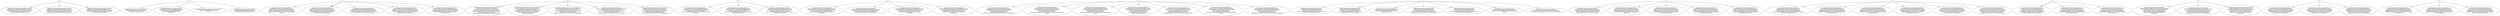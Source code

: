 digraph Dendrogram {
	10 -> "SupplyDepot,Barracks,Refinery,Orbital Command
,Reaper,CommandCenter,SupplyDepot,Factory
,Refinery,Bunker,Orbital Command,FactoryTechLab
,Starport,BarracksReactor,Siege Tank,Viking
,SupplyDepot,Refinery,Siege Tank"
	0 -> "SupplyDepot,Barracks,Refinery,Barracks
,Refinery,Reaper,Orbital Command,Reaper
,SupplyDepot,Reaper,Factory"
	3 -> "SupplyDepot,Barracks,Refinery,Refinery
,Reaper,Orbital Command,SupplyDepot,Factory
,Reaper,CommandCenter,Hellion,BarracksReactor
,Starport,SupplyDepot,Widow Mine,FactoryTechLab
,Medivac,Orbital Command,FactoryTechLab,Refinery
,Cyclone"
	10 -> "SupplyDepot,Barracks,Refinery,Orbital Command
,Reaper,CommandCenter,SupplyDepot,Factory
,Refinery,BarracksReactor,Bunker,Orbital Command
,Starport,FactoryTechLab,Refinery,FactoryTechLab
,Raven,Cyclone,SupplyDepot,CommandCenter
"
	0 -> "SupplyDepot,Barracks,Refinery,Barracks
,Reaper,Orbital Command,SupplyDepot,Reaper
,Reaper,CommandCenter,Refinery,Reaper
,SupplyDepot,Reaper,Reaper,Bunker
,SupplyDepot"
	3 -> "SupplyDepot,Barracks,Refinery,Refinery
,Reaper,Orbital Command,SupplyDepot,Factory
,Reaper,CommandCenter,Hellion,BarracksReactor
,Starport,SupplyDepot,Widow Mine,FactoryTechLab
,Medivac,Orbital Command,Cyclone,Refinery
,StarportTechLab,SupplyDepot"
	13 -> "SupplyDepot,Refinery,Barracks,Orbital Command
,Reaper,CommandCenter,Factory,Refinery
,BarracksReactor,SupplyDepot,Starport,Hellion
,Hellion,BarracksTechLab,Orbital Command,Hellion
,Hellion,Marauder,Concussive Shells,Orbital Command
,Medivac,Hellion,Hellion,Marauder
,SupplyDepot,StarportTechLab,Refinery,SupplyDepot
"
	3 -> "SupplyDepot,Barracks,Refinery,Refinery
,Reaper,Orbital Command,SupplyDepot,Factory
,Reaper,CommandCenter,Hellion,BarracksReactor
,Starport,SupplyDepot,FactoryTechLab,FactoryTechLab
,Raven,Orbital Command,Refinery,Cyclone
"
	6 -> "SupplyDepot,Barracks,Refinery,Refinery
,Reaper,Orbital Command,SupplyDepot,Factory
,BarracksReactor,CommandCenter,Hellion,Reaper
,Reaper,SupplyDepot,Hellion,Starport
,FactoryTechLab,Medivac,Siege Tank,Orbital Command
,Refinery"
	11 -> "SupplyDepot,Barracks,Refinery,Reaper
,Orbital Command,CommandCenter,SupplyDepot,Reaper
,Refinery,Factory,BarracksReactor,Orbital Command
,FactoryTechLab,Starport,Refinery,Bunker
,Cyclone,SupplyDepot,StarportTechLab,Siege Tank
,SupplyDepot"
	6 -> "SupplyDepot,Barracks,Refinery,Refinery
,Reaper,Orbital Command,SupplyDepot,Factory
,BarracksReactor,CommandCenter,Hellion,Reaper
,Reaper,SupplyDepot,Hellion,Starport
,FactoryTechLab,Refinery,Siege Tank,Orbital Command
,StarportTechLab,Raven"
	8 -> "SupplyDepot,Barracks,Refinery,Refinery
,Reaper,Orbital Command,SupplyDepot,Factory
,BarracksReactor,CommandCenter,Hellion,Reaper
,Reaper,SupplyDepot,Hellion,Starport
,Reaper,Reaper,Hellion,Refinery
,Orbital Command,FactoryTechLab,StarportTechLab,Cyclone
"
	1 -> "SupplyDepot,Barracks,Refinery,Barracks
,Reaper,Orbital Command,Refinery,Reaper
,SupplyDepot,Reaper,Reaper,Factory
,Reaper,CommandCenter,SupplyDepot,FactoryTechLab
,Starport,Cyclone,StarportTechLab"
	2 -> "SupplyDepot,Barracks,Refinery,Refinery
,Reaper,Orbital Command,SupplyDepot,Factory
,Reaper,CommandCenter,Hellion,BarracksReactor
,Starport,SupplyDepot,FactoryTechLab,Cyclone
,StarportTechLab,Cyclone,Orbital Command"
	1 -> "SupplyDepot,Barracks,Refinery,Barracks
,Reaper,Orbital Command,Refinery,Reaper
,Reaper,SupplyDepot,Reaper,Reaper
,Factory,Reaper,SupplyDepot,FactoryTechLab
,CommandCenter,Starport,Cyclone"
	8 -> "SupplyDepot,Barracks,Refinery,Refinery
,Orbital Command,Reaper,SupplyDepot,Factory
,BarracksReactor,CommandCenter,Hellion,Reaper
,Reaper,SupplyDepot,Hellion,Starport
,Reaper,Reaper,Hellion,Refinery
,FactoryTechLab,StarportTechLab,Orbital Command,SupplyDepot
,Cyclone"
	2 -> "SupplyDepot,Barracks,Refinery,Refinery
,Reaper,Orbital Command,SupplyDepot,Factory
,Reaper,CommandCenter,Hellion,BarracksReactor
,Starport,SupplyDepot,FactoryTechLab,Cyclone
,Refinery,StarportTechLab,Orbital Command,Raven
,Siege Tank"
	11 -> "SupplyDepot,Barracks,Refinery,Reaper
,Orbital Command,CommandCenter,SupplyDepot,Factory
,Bunker,Refinery,BarracksReactor,Orbital Command
,Hellion,Starport,FactoryTechLab,SupplyDepot
,Siege Tank,Viking,Barracks,SupplyDepot
"
	3 -> "SupplyDepot,Barracks,Refinery,Refinery
,Reaper,Orbital Command,SupplyDepot,Factory
,Reaper,CommandCenter,Hellion,BarracksReactor
,Starport,SupplyDepot,Widow Mine,FactoryTechLab
,Medivac,Orbital Command,Cyclone,Refinery
,StarportTechLab,SupplyDepot"
	7 -> "SupplyDepot,Barracks,Refinery,Refinery
,Reaper,Orbital Command,SupplyDepot,Factory
,Reaper,CommandCenter,Hellion,SupplyDepot
,Reaper,Starport,Widow Mine,BarracksReactor
,FactoryTechLab,Refinery,StarportTechLab,Orbital Command
,Cyclone,SupplyDepot,Raven"
	6 -> "SupplyDepot,Barracks,Refinery,Refinery
,Orbital Command,Reaper,SupplyDepot,Factory
,BarracksReactor,CommandCenter,Hellion,Reaper
,Reaper,SupplyDepot,Hellion,Starport
,FactoryTechLab,Refinery,Cyclone,Orbital Command
,StarportTechLab,Raven"
	4 -> "SupplyDepot,Barracks,Refinery,Refinery
,Reaper,Orbital Command,SupplyDepot,Factory
,Reaper,CommandCenter,Hellion,Reaper
,SupplyDepot,Hellion,Starport,BarracksReactor
,FactoryTechLab,Refinery,Cyclone,StarportTechLab
,Orbital Command,Raven,SupplyDepot"
	8 -> "SupplyDepot,Barracks,Refinery,Refinery
,Orbital Command,Reaper,SupplyDepot,Factory
,BarracksReactor,CommandCenter,Hellion,Reaper
,Reaper,SupplyDepot,Hellion,Starport
,Reaper,Reaper,Hellion,Refinery
,FactoryTechLab,Orbital Command,StarportTechLab,Barracks
,Cyclone"
	4 -> "SupplyDepot,Barracks,Refinery,Refinery
,Reaper,Orbital Command,SupplyDepot,Factory
,Reaper,CommandCenter,Hellion,Reaper
,SupplyDepot,Hellion,Starport,BarracksReactor
,FactoryTechLab,Refinery,Cyclone,StarportTechLab
,Orbital Command,Raven,SupplyDepot"
	8 -> "SupplyDepot,Barracks,Refinery,Refinery
,Reaper,Orbital Command,SupplyDepot,Factory
,BarracksReactor,CommandCenter,Hellion,Reaper
,Reaper,SupplyDepot,Hellion,Starport
,Reaper,Reaper,Hellion,Refinery
,Reaper,Reaper,FactoryTechLab,Medivac
,Orbital Command,Cyclone"
	13 -> "SupplyDepot,Refinery,Barracks,Orbital Command
,Reaper,CommandCenter,Factory,BarracksReactor
,SupplyDepot,Refinery,Starport,Hellion
,Hellion,BarracksTechLab,Orbital Command,Hellion
,Hellion,Marauder,Concussive Shells,Medivac
,Hellion,Hellion,Marauder,SupplyDepot
,Refinery,SupplyDepot"
	3 -> "SupplyDepot,Barracks,Refinery,Refinery
,Reaper,Orbital Command,SupplyDepot,Factory
,Reaper,CommandCenter,Hellion,BarracksReactor
,Starport,SupplyDepot,Widow Mine,FactoryTechLab
,Medivac,Refinery,Siege Tank,Orbital Command
,StarportTechLab,SupplyDepot"
	12 -> "SupplyDepot,Refinery,Barracks,Reaper
,Orbital Command,SupplyDepot,CommandCenter,Factory
,BarracksReactor,Refinery,Starport,BarracksTechLab
,Hellion,Hellion,Orbital Command,Hellion
,Hellion,Orbital Command,SupplyDepot,Raven
,Hellion,Hellion,BarracksTechLab,Refinery
,SupplyDepot"
	11 -> "SupplyDepot,Barracks,Refinery,Reaper
,Orbital Command,CommandCenter,SupplyDepot,Factory
,Refinery,Bunker,BarracksReactor,Orbital Command
,Hellion,Starport,Refinery,FactoryTechLab
,StarportTechLab,SupplyDepot,Cyclone,Raven
,SupplyDepot"
	3 -> "SupplyDepot,Barracks,Refinery,Refinery
,Reaper,Orbital Command,SupplyDepot,Factory
,Reaper,CommandCenter,Hellion,BarracksReactor
,Starport,SupplyDepot,Widow Mine,FactoryTechLab
,Refinery,Medivac,Orbital Command,Cyclone
,StarportTechLab"
	0 -> "SupplyDepot,Barracks,Refinery,Orbital Command
,Reaper,SupplyDepot,Bunker,Bunker
,Factory"
	0 -> "SupplyDepot,Barracks,Refinery,Barracks
,Orbital Command,Reaper,Refinery,Reaper
,SupplyDepot,Reaper,Reaper,Factory
"
	11 -> "SupplyDepot,Barracks,Refinery,Reaper
,Orbital Command,CommandCenter,SupplyDepot,Factory
,Bunker,Refinery,BarracksReactor,Orbital Command
,Hellion,Starport,Refinery,FactoryTechLab
,SupplyDepot,Medivac,Cyclone,SupplyDepot
,SupplyDepot"
	1 -> "SupplyDepot,Barracks,Refinery,Refinery
,Reaper,Orbital Command,SupplyDepot,Factory
,Hellion,Hellion,Hellion,BarracksTechLab
,SupplyDepot,Cyclone"
	1 -> "SupplyDepot,Barracks,Refinery,Barracks
,Reaper,Orbital Command,Refinery,Reaper
,Reaper,Reaper,Factory,SupplyDepot
,Reaper,Reaper,FactoryTechLab,CommandCenter
,Starport,Cyclone,SupplyDepot,StarportTechLab
"
	2 -> "SupplyDepot,Barracks,Refinery,Refinery
,Reaper,Orbital Command,SupplyDepot,Factory
,Reaper,CommandCenter,Hellion,BarracksReactor
,SupplyDepot,FactoryTechLab,Starport,Cyclone
,Refinery,StarportTechLab,Orbital Command,Raven
,Siege Tank,SupplyDepot"
	4 -> "SupplyDepot,Barracks,Refinery,Refinery
,Reaper,Orbital Command,SupplyDepot,Factory
,Reaper,CommandCenter,Hellion,Reaper
,SupplyDepot,Hellion,Starport,BarracksTechLab
,FactoryTechLab,Refinery,Cyclone,Orbital Command
,Raven,CommandCenter"
	8 -> "SupplyDepot,Barracks,Refinery,Refinery
,Reaper,Orbital Command,SupplyDepot,Factory
,BarracksReactor,CommandCenter,Hellion,Reaper
,Reaper,SupplyDepot,Hellion,Starport
,Reaper,Reaper,Hellion,FactoryTechLab
,Refinery,Orbital Command,StarportTechLab,Cyclone
"
	12 -> "SupplyDepot,Refinery,Barracks,Reaper
,Orbital Command,SupplyDepot,CommandCenter,Factory
,BarracksReactor,Refinery,Starport,Hellion
,Hellion,BarracksTechLab,Orbital Command,Hellion
,Hellion,Orbital Command,Refinery,Raven
,Hellion,Hellion,BarracksTechLab,SupplyDepot
"
	10 -> "SupplyDepot,Barracks,Refinery,Orbital Command
,Reaper,CommandCenter,SupplyDepot,Factory
,Refinery,BarracksReactor,Hellion,Orbital Command
,Starport,FactoryTechLab,CommandCenter,Raven
,FactoryTechLab,SupplyDepot"
	13 -> "SupplyDepot,Refinery,Barracks,Orbital Command
,Reaper,CommandCenter,Factory,BarracksReactor
,SupplyDepot,Refinery,Starport,Hellion
,Hellion,BarracksTechLab,Orbital Command,Hellion
,Hellion,Raven,Refinery,Hellion
,Hellion,SupplyDepot,BarracksTechLab,SupplyDepot
"
	13 -> "SupplyDepot,Refinery,Barracks,Reaper
,Orbital Command,CommandCenter,Factory,BarracksReactor
,SupplyDepot,Refinery,Starport,Hellion
,Hellion,BarracksTechLab,Orbital Command,Hellion
,Hellion,Raven,Hellion,Hellion
,SupplyDepot,Refinery,SupplyDepot,FactoryTechLab
"
	9 -> "SupplyDepot,Barracks,Refinery,Refinery
,Reaper,Orbital Command,SupplyDepot,Factory
,Reaper,CommandCenter,Hellion,BarracksTechLab
,SupplyDepot,Starport,Cyclone,BarracksTechLab
,Refinery,Banshee,Orbital Command,Cyclone
,BarracksReactor,SupplyDepot"
	5 -> "SupplyDepot,Barracks,Refinery,Refinery
,Reaper,Orbital Command,SupplyDepot,Factory
,Reaper,CommandCenter,Hellion,BarracksReactor
,SupplyDepot,Widow Mine,Starport,FactoryTechLab
,Refinery,Cyclone,StarportTechLab,Orbital Command
,Raven,Siege Tank"
	8 -> "SupplyDepot,Barracks,Refinery,Refinery
,Reaper,Orbital Command,SupplyDepot,Factory
,BarracksReactor,CommandCenter,Hellion,Reaper
,Reaper,SupplyDepot,Hellion,Starport
,Reaper,Reaper,Hellion,Refinery
,StarportTechLab,FactoryTechLab,Orbital Command,Raven
,Cyclone"
	5 -> "SupplyDepot,Barracks,Refinery,Refinery
,Reaper,Orbital Command,SupplyDepot,Factory
,Reaper,CommandCenter,Hellion,BarracksReactor
,SupplyDepot,Widow Mine,Starport,FactoryTechLab
,Refinery,StarportTechLab,Orbital Command,Cyclone
,Raven,SupplyDepot"
	4 -> "SupplyDepot,Barracks,Refinery,Refinery
,Reaper,Orbital Command,SupplyDepot,Factory
,Reaper,CommandCenter,Hellion,Reaper
,SupplyDepot,Hellion,Starport,BarracksTechLab
,FactoryTechLab,Refinery,Cyclone,Orbital Command
,Raven,Cyclone"
	13 -> "SupplyDepot,Refinery,Barracks,Orbital Command
,Reaper,CommandCenter,Factory,SupplyDepot
,BarracksReactor,Refinery,Starport,Hellion
,Hellion,BarracksTechLab,Orbital Command,Hellion
,Hellion,Raven,SupplyDepot,Hellion
,Hellion,Refinery,BarracksTechLab,SupplyDepot
"
	7 -> "SupplyDepot,Barracks,Refinery,Refinery
,Reaper,Orbital Command,SupplyDepot,Factory
,Reaper,CommandCenter,Hellion,BarracksReactor
,SupplyDepot,Starport,Widow Mine,FactoryTechLab
,Refinery,StarportTechLab,Orbital Command,Cyclone
,SupplyDepot,Raven"
	7 -> "SupplyDepot,Barracks,Refinery,Refinery
,Orbital Command,Reaper,SupplyDepot,Factory
,Reaper,CommandCenter,Hellion,BarracksReactor
,SupplyDepot,Widow Mine,Starport,FactoryTechLab
,Refinery,Orbital Command,StarportTechLab,Cyclone
,SupplyDepot,Raven"
	1 -> "SupplyDepot,Barracks,Refinery,Barracks
,Orbital Command,Reaper,Refinery,Reaper
,SupplyDepot,Reaper,Reaper,Factory
,SupplyDepot,Reaper,FactoryTechLab,CommandCenter
,Starport,Cyclone,StarportTechLab"
	1 -> "SupplyDepot,Barracks,Refinery,Refinery
,Orbital Command,Reaper,SupplyDepot,Factory
,Reaper,CommandCenter,Hellion,BarracksReactor
,Starport"
	1 -> "SupplyDepot,Refinery,Barracks,Reaper
,Orbital Command,CommandCenter,Factory,Refinery
,BarracksReactor,SupplyDepot,Starport,BarracksTechLab
"
	9 -> "SupplyDepot,Barracks,Refinery,Refinery
,Reaper,Orbital Command,SupplyDepot,Factory
,Reaper,CommandCenter,Hellion,BarracksTechLab
,SupplyDepot,Starport,Cyclone,BarracksTechLab
,Refinery,Banshee,Cyclone,Orbital Command
,BarracksReactor,SupplyDepot"
	5 -> "SupplyDepot,Barracks,Refinery,Refinery
,Reaper,Orbital Command,SupplyDepot,Factory
,Reaper,CommandCenter,Hellion,BarracksReactor
,SupplyDepot,Widow Mine,Starport,FactoryTechLab
,Refinery,Cyclone,StarportTechLab,Orbital Command
,Raven,SupplyDepot,Siege Tank"
	7 -> "SupplyDepot,Barracks,Refinery,Refinery
,Reaper,Orbital Command,SupplyDepot,Factory
,Reaper,CommandCenter,Hellion,BarracksReactor
,SupplyDepot,Hellion,Starport,FactoryTechLab
,Refinery,Orbital Command,Cyclone,Medivac
,SupplyDepot,Siege Tank"
	12 -> "SupplyDepot,Refinery,Barracks,Orbital Command
,Reaper,SupplyDepot,CommandCenter,Factory
,BarracksReactor,Refinery,Starport,BarracksTechLab
,Hellion,Hellion,Orbital Command,Hellion
,Hellion,Orbital Command,SupplyDepot,Raven
,Hellion,Hellion,BarracksTechLab,Refinery
,SupplyDepot"
	7 -> "SupplyDepot,Barracks,Refinery,Refinery
,Reaper,Orbital Command,SupplyDepot,Factory
,Reaper,CommandCenter,Hellion,BarracksReactor
,Starport,Widow Mine,SupplyDepot,FactoryTechLab
,Medivac,Cyclone,Orbital Command,Refinery
,StarportTechLab,SupplyDepot"
	7 -> "SupplyDepot,Barracks,Refinery,Refinery
,Reaper,Orbital Command,SupplyDepot,Factory
,Reaper,CommandCenter,Hellion,BarracksReactor
,SupplyDepot,Starport,Widow Mine,FactoryTechLab
,Refinery,Medivac,Orbital Command,Cyclone
,SupplyDepot,StarportTechLab,SupplyDepot"
	9 -> "SupplyDepot,Barracks,Refinery,Refinery
,Reaper,Orbital Command,SupplyDepot,Factory
,Reaper,CommandCenter,Hellion,BarracksTechLab
,SupplyDepot,Starport,Cyclone,BarracksTechLab
,Cyclone,Banshee,Refinery,BarracksReactor
,Orbital Command,Siege Tank,SupplyDepot"
	8 -> "SupplyDepot,Barracks,Refinery,Refinery
,Reaper,Orbital Command,SupplyDepot,Factory
,BarracksReactor,CommandCenter,Hellion,Reaper
,Reaper,SupplyDepot,Hellion,Starport
,Reaper,Reaper,Hellion,Refinery
,FactoryTechLab,Orbital Command,StarportTechLab,Cyclone
"
	2 -> "SupplyDepot,Barracks,Refinery,Refinery
,Reaper,Orbital Command,SupplyDepot,Factory
,Reaper,CommandCenter,Hellion,BarracksReactor
,Starport,SupplyDepot,FactoryTechLab,Cyclone
,StarportTechLab,Refinery,Orbital Command,Raven
,Siege Tank,SupplyDepot"
	2 -> "SupplyDepot,Barracks,Refinery,Refinery
,Reaper,Orbital Command,SupplyDepot,Factory
,Reaper,CommandCenter,Hellion,BarracksReactor
,Starport,SupplyDepot,FactoryTechLab,Cyclone
,StarportTechLab,Refinery,Orbital Command,Raven
,SupplyDepot,Siege Tank"
}
